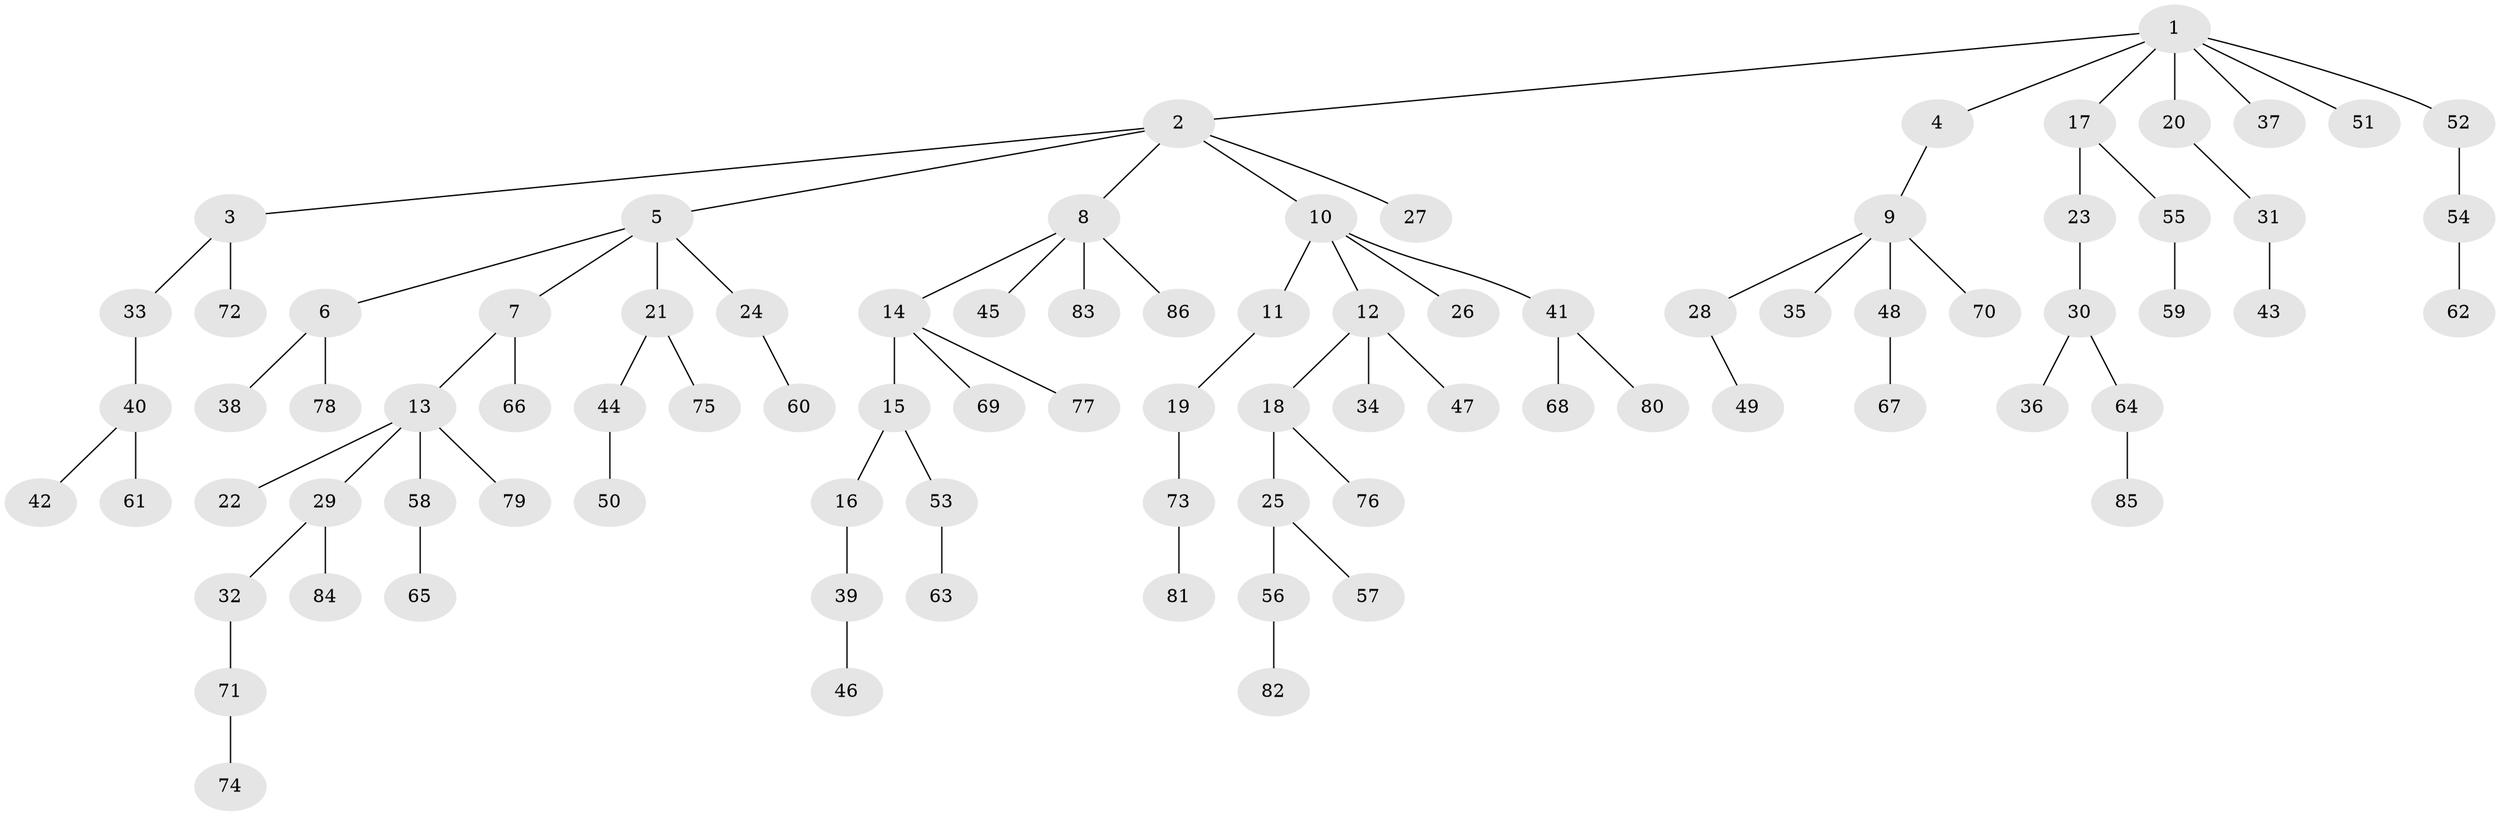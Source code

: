 // coarse degree distribution, {6: 0.06557377049180328, 9: 0.01639344262295082, 2: 0.21311475409836064, 4: 0.03278688524590164, 3: 0.09836065573770492, 1: 0.5737704918032787}
// Generated by graph-tools (version 1.1) at 2025/24/03/03/25 07:24:07]
// undirected, 86 vertices, 85 edges
graph export_dot {
graph [start="1"]
  node [color=gray90,style=filled];
  1;
  2;
  3;
  4;
  5;
  6;
  7;
  8;
  9;
  10;
  11;
  12;
  13;
  14;
  15;
  16;
  17;
  18;
  19;
  20;
  21;
  22;
  23;
  24;
  25;
  26;
  27;
  28;
  29;
  30;
  31;
  32;
  33;
  34;
  35;
  36;
  37;
  38;
  39;
  40;
  41;
  42;
  43;
  44;
  45;
  46;
  47;
  48;
  49;
  50;
  51;
  52;
  53;
  54;
  55;
  56;
  57;
  58;
  59;
  60;
  61;
  62;
  63;
  64;
  65;
  66;
  67;
  68;
  69;
  70;
  71;
  72;
  73;
  74;
  75;
  76;
  77;
  78;
  79;
  80;
  81;
  82;
  83;
  84;
  85;
  86;
  1 -- 2;
  1 -- 4;
  1 -- 17;
  1 -- 20;
  1 -- 37;
  1 -- 51;
  1 -- 52;
  2 -- 3;
  2 -- 5;
  2 -- 8;
  2 -- 10;
  2 -- 27;
  3 -- 33;
  3 -- 72;
  4 -- 9;
  5 -- 6;
  5 -- 7;
  5 -- 21;
  5 -- 24;
  6 -- 38;
  6 -- 78;
  7 -- 13;
  7 -- 66;
  8 -- 14;
  8 -- 45;
  8 -- 83;
  8 -- 86;
  9 -- 28;
  9 -- 35;
  9 -- 48;
  9 -- 70;
  10 -- 11;
  10 -- 12;
  10 -- 26;
  10 -- 41;
  11 -- 19;
  12 -- 18;
  12 -- 34;
  12 -- 47;
  13 -- 22;
  13 -- 29;
  13 -- 58;
  13 -- 79;
  14 -- 15;
  14 -- 69;
  14 -- 77;
  15 -- 16;
  15 -- 53;
  16 -- 39;
  17 -- 23;
  17 -- 55;
  18 -- 25;
  18 -- 76;
  19 -- 73;
  20 -- 31;
  21 -- 44;
  21 -- 75;
  23 -- 30;
  24 -- 60;
  25 -- 56;
  25 -- 57;
  28 -- 49;
  29 -- 32;
  29 -- 84;
  30 -- 36;
  30 -- 64;
  31 -- 43;
  32 -- 71;
  33 -- 40;
  39 -- 46;
  40 -- 42;
  40 -- 61;
  41 -- 68;
  41 -- 80;
  44 -- 50;
  48 -- 67;
  52 -- 54;
  53 -- 63;
  54 -- 62;
  55 -- 59;
  56 -- 82;
  58 -- 65;
  64 -- 85;
  71 -- 74;
  73 -- 81;
}
